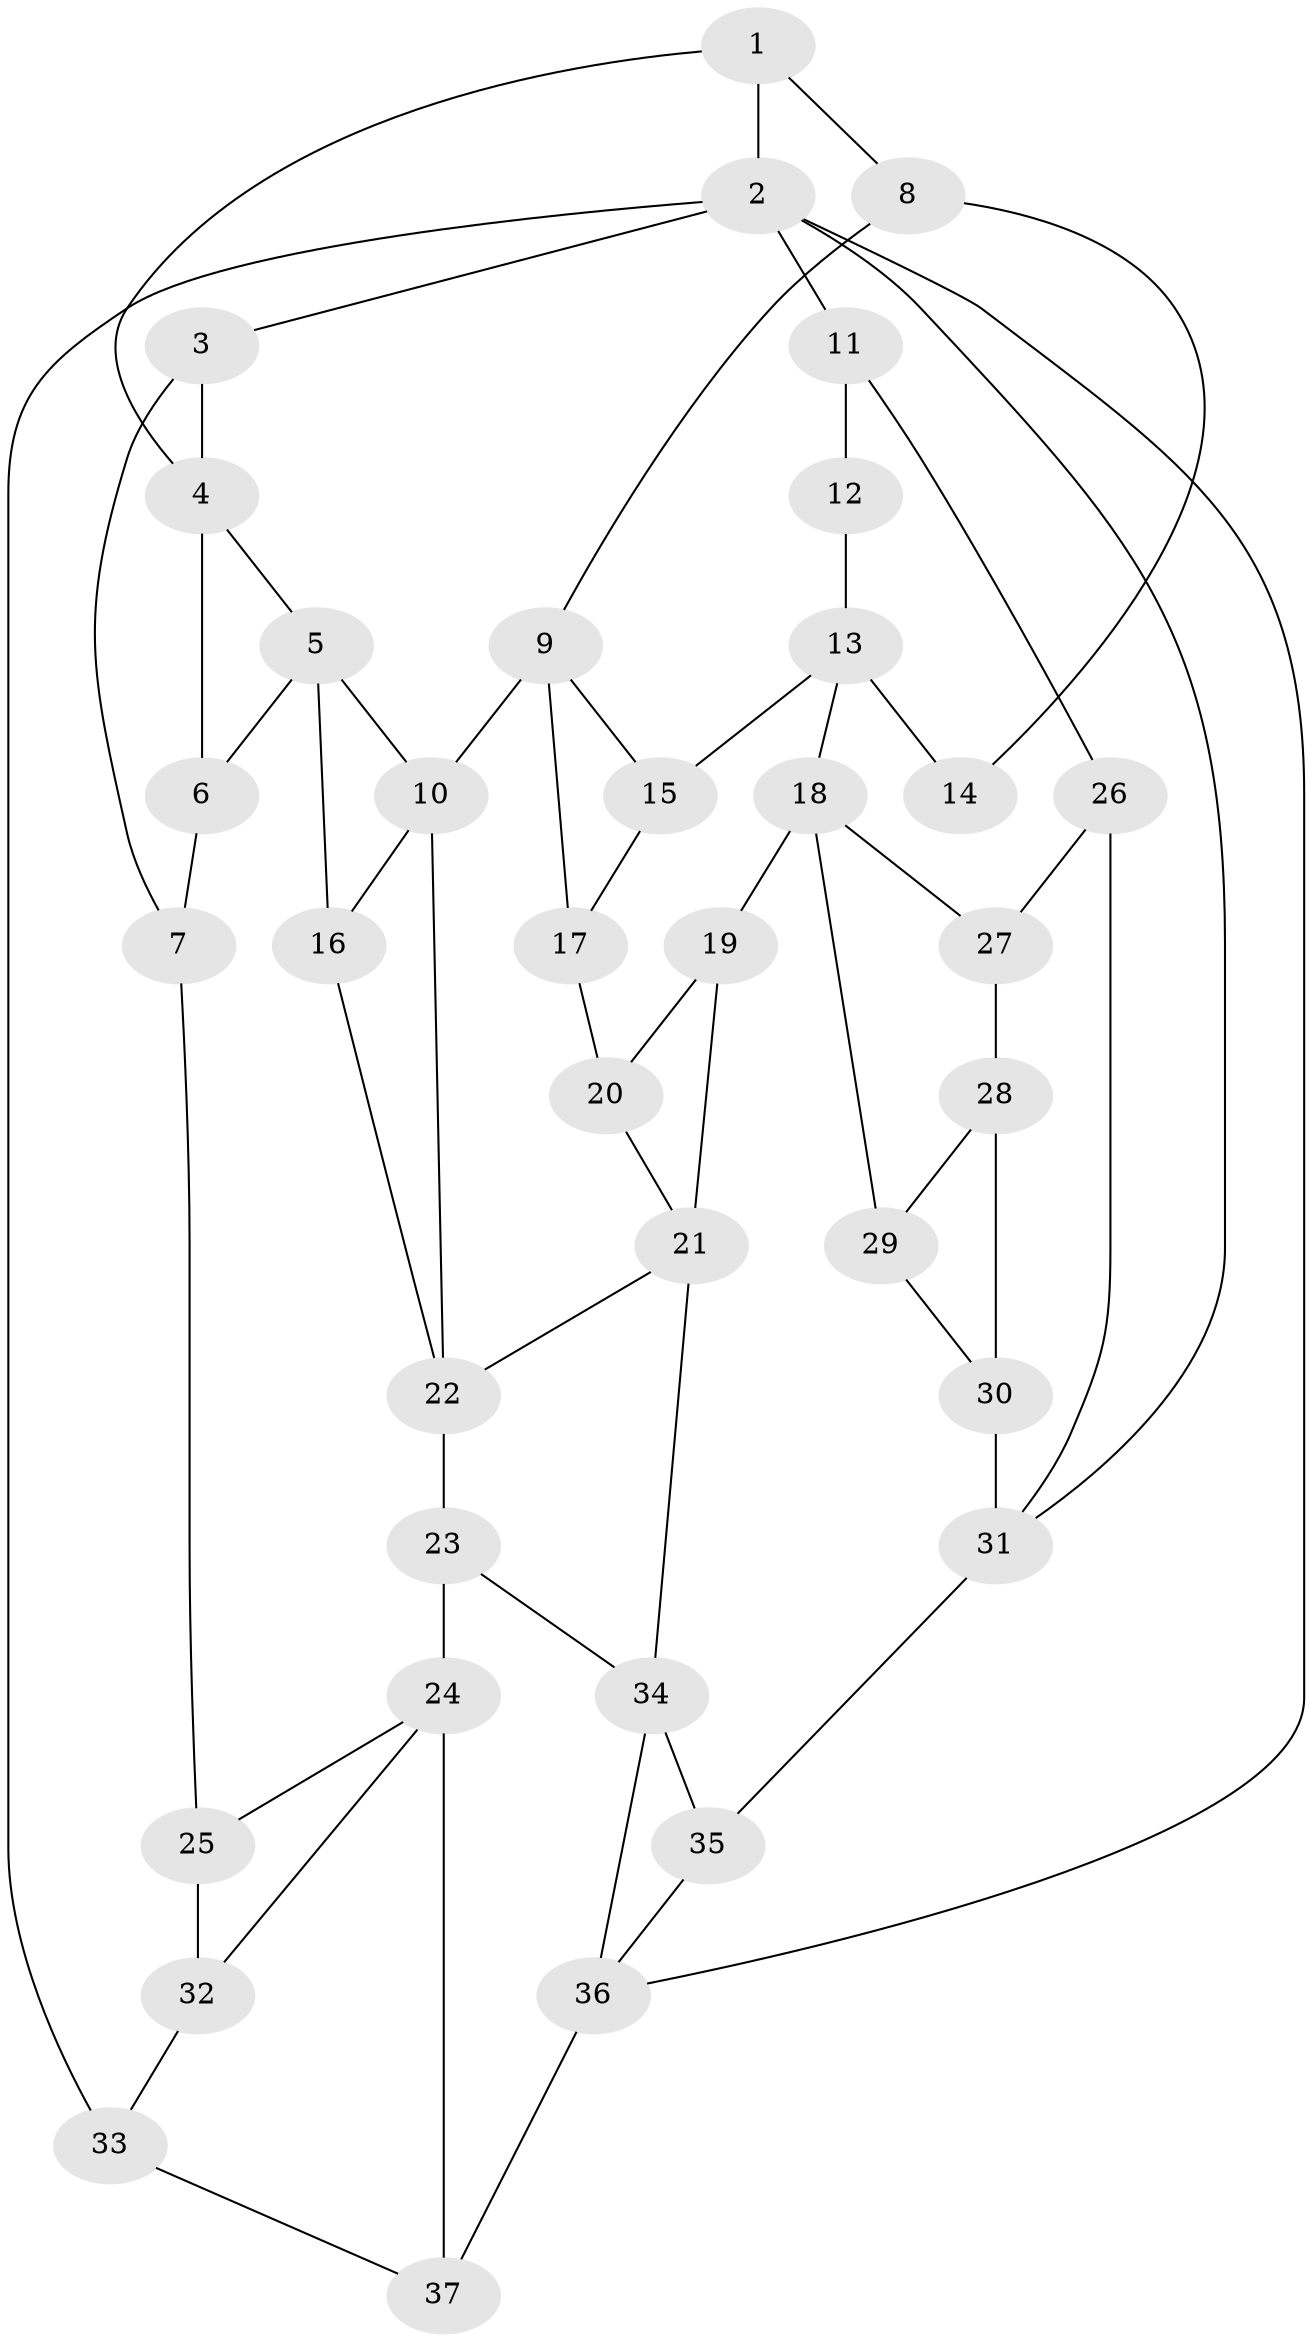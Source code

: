 // original degree distribution, {3: 0.021739130434782608, 6: 0.21739130434782608, 5: 0.5217391304347826, 4: 0.2391304347826087}
// Generated by graph-tools (version 1.1) at 2025/54/03/04/25 22:54:29]
// undirected, 37 vertices, 62 edges
graph export_dot {
  node [color=gray90,style=filled];
  1;
  2;
  3;
  4;
  5;
  6;
  7;
  8;
  9;
  10;
  11;
  12;
  13;
  14;
  15;
  16;
  17;
  18;
  19;
  20;
  21;
  22;
  23;
  24;
  25;
  26;
  27;
  28;
  29;
  30;
  31;
  32;
  33;
  34;
  35;
  36;
  37;
  1 -- 2 [weight=2.0];
  1 -- 4 [weight=1.0];
  1 -- 8 [weight=2.0];
  2 -- 3 [weight=1.0];
  2 -- 11 [weight=2.0];
  2 -- 31 [weight=1.0];
  2 -- 33 [weight=2.0];
  2 -- 36 [weight=1.0];
  3 -- 4 [weight=1.0];
  3 -- 7 [weight=1.0];
  4 -- 5 [weight=1.0];
  4 -- 6 [weight=1.0];
  5 -- 6 [weight=2.0];
  5 -- 10 [weight=1.0];
  5 -- 16 [weight=1.0];
  6 -- 7 [weight=1.0];
  7 -- 25 [weight=1.0];
  8 -- 9 [weight=1.0];
  8 -- 14 [weight=1.0];
  9 -- 10 [weight=2.0];
  9 -- 15 [weight=1.0];
  9 -- 17 [weight=1.0];
  10 -- 16 [weight=1.0];
  10 -- 22 [weight=2.0];
  11 -- 12 [weight=2.0];
  11 -- 26 [weight=2.0];
  12 -- 13 [weight=2.0];
  13 -- 14 [weight=2.0];
  13 -- 15 [weight=1.0];
  13 -- 18 [weight=1.0];
  15 -- 17 [weight=1.0];
  16 -- 22 [weight=1.0];
  17 -- 20 [weight=1.0];
  18 -- 19 [weight=2.0];
  18 -- 27 [weight=1.0];
  18 -- 29 [weight=1.0];
  19 -- 20 [weight=1.0];
  19 -- 21 [weight=3.0];
  20 -- 21 [weight=1.0];
  21 -- 22 [weight=1.0];
  21 -- 34 [weight=1.0];
  22 -- 23 [weight=2.0];
  23 -- 24 [weight=2.0];
  23 -- 34 [weight=1.0];
  24 -- 25 [weight=1.0];
  24 -- 32 [weight=1.0];
  24 -- 37 [weight=2.0];
  25 -- 32 [weight=1.0];
  26 -- 27 [weight=2.0];
  26 -- 31 [weight=1.0];
  27 -- 28 [weight=2.0];
  28 -- 29 [weight=1.0];
  28 -- 30 [weight=3.0];
  29 -- 30 [weight=1.0];
  30 -- 31 [weight=2.0];
  31 -- 35 [weight=1.0];
  32 -- 33 [weight=1.0];
  33 -- 37 [weight=1.0];
  34 -- 35 [weight=1.0];
  34 -- 36 [weight=1.0];
  35 -- 36 [weight=1.0];
  36 -- 37 [weight=2.0];
}
